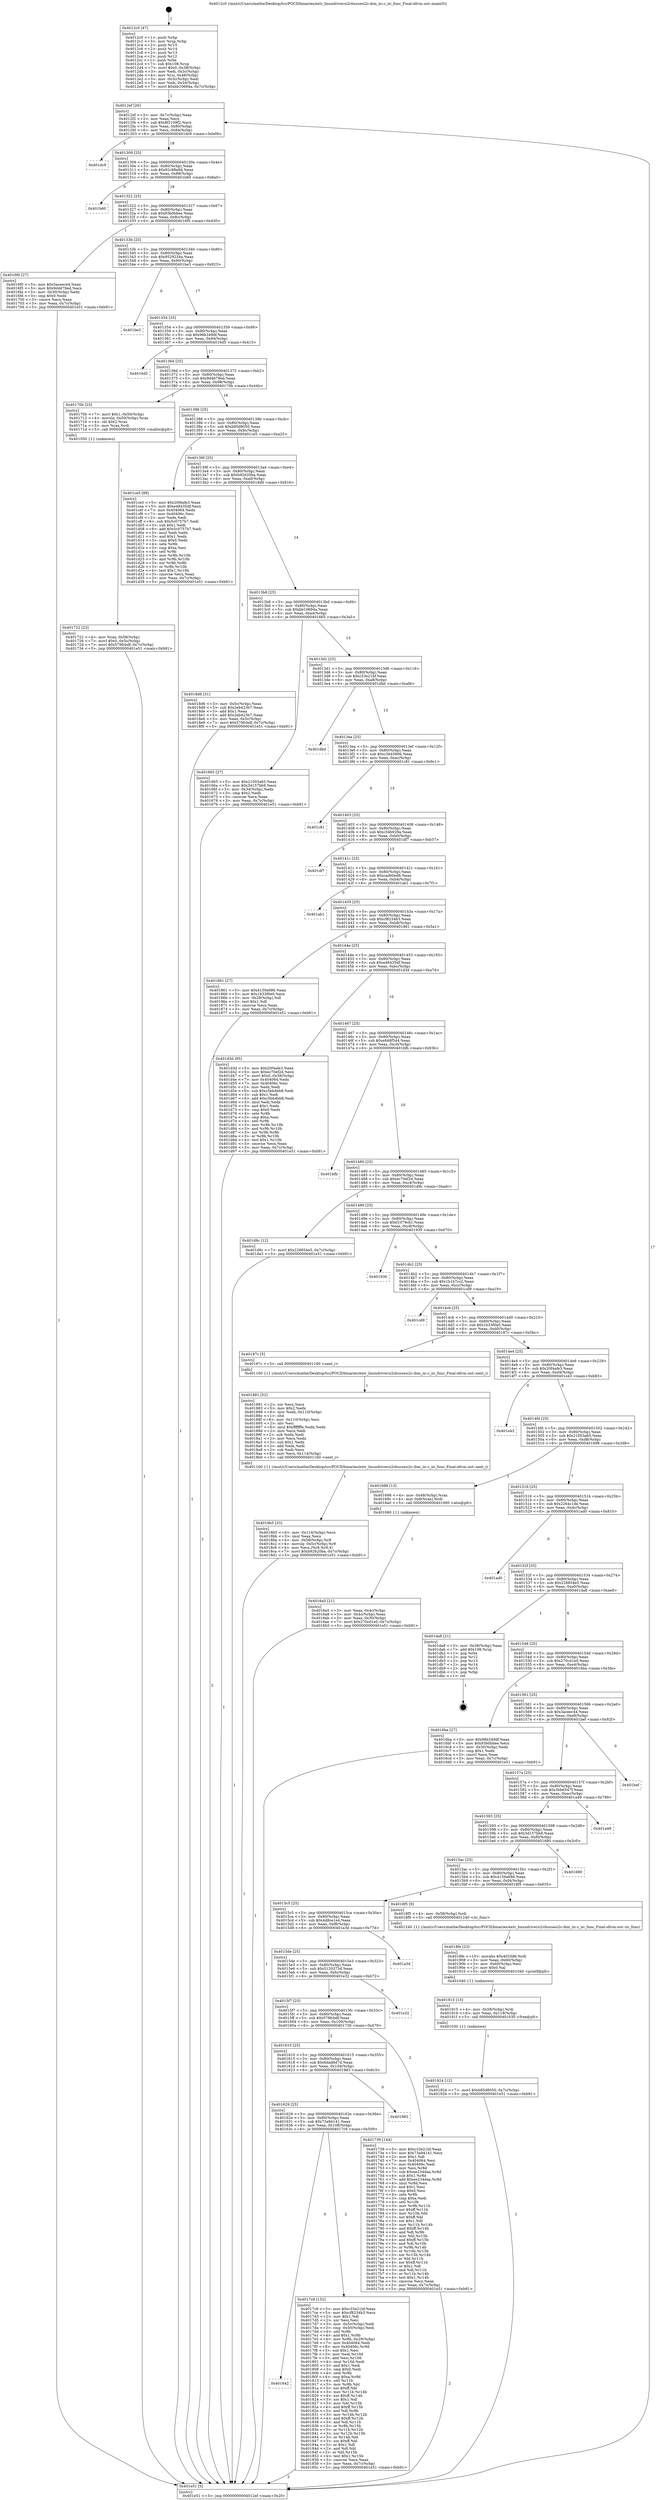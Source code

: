 digraph "0x4012c0" {
  label = "0x4012c0 (/mnt/c/Users/mathe/Desktop/tcc/POCII/binaries/extr_linuxdriversi2cbussesi2c-ibm_iic.c_iic_func_Final-ollvm.out::main(0))"
  labelloc = "t"
  node[shape=record]

  Entry [label="",width=0.3,height=0.3,shape=circle,fillcolor=black,style=filled]
  "0x4012ef" [label="{
     0x4012ef [26]\l
     | [instrs]\l
     &nbsp;&nbsp;0x4012ef \<+3\>: mov -0x7c(%rbp),%eax\l
     &nbsp;&nbsp;0x4012f2 \<+2\>: mov %eax,%ecx\l
     &nbsp;&nbsp;0x4012f4 \<+6\>: sub $0x8f2109f2,%ecx\l
     &nbsp;&nbsp;0x4012fa \<+3\>: mov %eax,-0x80(%rbp)\l
     &nbsp;&nbsp;0x4012fd \<+6\>: mov %ecx,-0x84(%rbp)\l
     &nbsp;&nbsp;0x401303 \<+6\>: je 0000000000401dc9 \<main+0xb09\>\l
  }"]
  "0x401dc9" [label="{
     0x401dc9\l
  }", style=dashed]
  "0x401309" [label="{
     0x401309 [25]\l
     | [instrs]\l
     &nbsp;&nbsp;0x401309 \<+5\>: jmp 000000000040130e \<main+0x4e\>\l
     &nbsp;&nbsp;0x40130e \<+3\>: mov -0x80(%rbp),%eax\l
     &nbsp;&nbsp;0x401311 \<+5\>: sub $0x92c98a9d,%eax\l
     &nbsp;&nbsp;0x401316 \<+6\>: mov %eax,-0x88(%rbp)\l
     &nbsp;&nbsp;0x40131c \<+6\>: je 0000000000401b60 \<main+0x8a0\>\l
  }"]
  Exit [label="",width=0.3,height=0.3,shape=circle,fillcolor=black,style=filled,peripheries=2]
  "0x401b60" [label="{
     0x401b60\l
  }", style=dashed]
  "0x401322" [label="{
     0x401322 [25]\l
     | [instrs]\l
     &nbsp;&nbsp;0x401322 \<+5\>: jmp 0000000000401327 \<main+0x67\>\l
     &nbsp;&nbsp;0x401327 \<+3\>: mov -0x80(%rbp),%eax\l
     &nbsp;&nbsp;0x40132a \<+5\>: sub $0x93b0bbee,%eax\l
     &nbsp;&nbsp;0x40132f \<+6\>: mov %eax,-0x8c(%rbp)\l
     &nbsp;&nbsp;0x401335 \<+6\>: je 00000000004016f0 \<main+0x430\>\l
  }"]
  "0x401924" [label="{
     0x401924 [12]\l
     | [instrs]\l
     &nbsp;&nbsp;0x401924 \<+7\>: movl $0xb85d8050,-0x7c(%rbp)\l
     &nbsp;&nbsp;0x40192b \<+5\>: jmp 0000000000401e51 \<main+0xb91\>\l
  }"]
  "0x4016f0" [label="{
     0x4016f0 [27]\l
     | [instrs]\l
     &nbsp;&nbsp;0x4016f0 \<+5\>: mov $0x3aceec44,%eax\l
     &nbsp;&nbsp;0x4016f5 \<+5\>: mov $0x9d4678ed,%ecx\l
     &nbsp;&nbsp;0x4016fa \<+3\>: mov -0x30(%rbp),%edx\l
     &nbsp;&nbsp;0x4016fd \<+3\>: cmp $0x0,%edx\l
     &nbsp;&nbsp;0x401700 \<+3\>: cmove %ecx,%eax\l
     &nbsp;&nbsp;0x401703 \<+3\>: mov %eax,-0x7c(%rbp)\l
     &nbsp;&nbsp;0x401706 \<+5\>: jmp 0000000000401e51 \<main+0xb91\>\l
  }"]
  "0x40133b" [label="{
     0x40133b [25]\l
     | [instrs]\l
     &nbsp;&nbsp;0x40133b \<+5\>: jmp 0000000000401340 \<main+0x80\>\l
     &nbsp;&nbsp;0x401340 \<+3\>: mov -0x80(%rbp),%eax\l
     &nbsp;&nbsp;0x401343 \<+5\>: sub $0x9529234a,%eax\l
     &nbsp;&nbsp;0x401348 \<+6\>: mov %eax,-0x90(%rbp)\l
     &nbsp;&nbsp;0x40134e \<+6\>: je 0000000000401be3 \<main+0x923\>\l
  }"]
  "0x401915" [label="{
     0x401915 [15]\l
     | [instrs]\l
     &nbsp;&nbsp;0x401915 \<+4\>: mov -0x58(%rbp),%rdi\l
     &nbsp;&nbsp;0x401919 \<+6\>: mov %eax,-0x118(%rbp)\l
     &nbsp;&nbsp;0x40191f \<+5\>: call 0000000000401030 \<free@plt\>\l
     | [calls]\l
     &nbsp;&nbsp;0x401030 \{1\} (unknown)\l
  }"]
  "0x401be3" [label="{
     0x401be3\l
  }", style=dashed]
  "0x401354" [label="{
     0x401354 [25]\l
     | [instrs]\l
     &nbsp;&nbsp;0x401354 \<+5\>: jmp 0000000000401359 \<main+0x99\>\l
     &nbsp;&nbsp;0x401359 \<+3\>: mov -0x80(%rbp),%eax\l
     &nbsp;&nbsp;0x40135c \<+5\>: sub $0x98b349df,%eax\l
     &nbsp;&nbsp;0x401361 \<+6\>: mov %eax,-0x94(%rbp)\l
     &nbsp;&nbsp;0x401367 \<+6\>: je 00000000004016d5 \<main+0x415\>\l
  }"]
  "0x4018fe" [label="{
     0x4018fe [23]\l
     | [instrs]\l
     &nbsp;&nbsp;0x4018fe \<+10\>: movabs $0x4020d6,%rdi\l
     &nbsp;&nbsp;0x401908 \<+3\>: mov %eax,-0x60(%rbp)\l
     &nbsp;&nbsp;0x40190b \<+3\>: mov -0x60(%rbp),%esi\l
     &nbsp;&nbsp;0x40190e \<+2\>: mov $0x0,%al\l
     &nbsp;&nbsp;0x401910 \<+5\>: call 0000000000401040 \<printf@plt\>\l
     | [calls]\l
     &nbsp;&nbsp;0x401040 \{1\} (unknown)\l
  }"]
  "0x4016d5" [label="{
     0x4016d5\l
  }", style=dashed]
  "0x40136d" [label="{
     0x40136d [25]\l
     | [instrs]\l
     &nbsp;&nbsp;0x40136d \<+5\>: jmp 0000000000401372 \<main+0xb2\>\l
     &nbsp;&nbsp;0x401372 \<+3\>: mov -0x80(%rbp),%eax\l
     &nbsp;&nbsp;0x401375 \<+5\>: sub $0x9d4678ed,%eax\l
     &nbsp;&nbsp;0x40137a \<+6\>: mov %eax,-0x98(%rbp)\l
     &nbsp;&nbsp;0x401380 \<+6\>: je 000000000040170b \<main+0x44b\>\l
  }"]
  "0x4018b5" [label="{
     0x4018b5 [33]\l
     | [instrs]\l
     &nbsp;&nbsp;0x4018b5 \<+6\>: mov -0x114(%rbp),%ecx\l
     &nbsp;&nbsp;0x4018bb \<+3\>: imul %eax,%ecx\l
     &nbsp;&nbsp;0x4018be \<+4\>: mov -0x58(%rbp),%r8\l
     &nbsp;&nbsp;0x4018c2 \<+4\>: movslq -0x5c(%rbp),%r9\l
     &nbsp;&nbsp;0x4018c6 \<+4\>: mov %ecx,(%r8,%r9,4)\l
     &nbsp;&nbsp;0x4018ca \<+7\>: movl $0xb92620ba,-0x7c(%rbp)\l
     &nbsp;&nbsp;0x4018d1 \<+5\>: jmp 0000000000401e51 \<main+0xb91\>\l
  }"]
  "0x40170b" [label="{
     0x40170b [23]\l
     | [instrs]\l
     &nbsp;&nbsp;0x40170b \<+7\>: movl $0x1,-0x50(%rbp)\l
     &nbsp;&nbsp;0x401712 \<+4\>: movslq -0x50(%rbp),%rax\l
     &nbsp;&nbsp;0x401716 \<+4\>: shl $0x2,%rax\l
     &nbsp;&nbsp;0x40171a \<+3\>: mov %rax,%rdi\l
     &nbsp;&nbsp;0x40171d \<+5\>: call 0000000000401050 \<malloc@plt\>\l
     | [calls]\l
     &nbsp;&nbsp;0x401050 \{1\} (unknown)\l
  }"]
  "0x401386" [label="{
     0x401386 [25]\l
     | [instrs]\l
     &nbsp;&nbsp;0x401386 \<+5\>: jmp 000000000040138b \<main+0xcb\>\l
     &nbsp;&nbsp;0x40138b \<+3\>: mov -0x80(%rbp),%eax\l
     &nbsp;&nbsp;0x40138e \<+5\>: sub $0xb85d8050,%eax\l
     &nbsp;&nbsp;0x401393 \<+6\>: mov %eax,-0x9c(%rbp)\l
     &nbsp;&nbsp;0x401399 \<+6\>: je 0000000000401ce5 \<main+0xa25\>\l
  }"]
  "0x401881" [label="{
     0x401881 [52]\l
     | [instrs]\l
     &nbsp;&nbsp;0x401881 \<+2\>: xor %ecx,%ecx\l
     &nbsp;&nbsp;0x401883 \<+5\>: mov $0x2,%edx\l
     &nbsp;&nbsp;0x401888 \<+6\>: mov %edx,-0x110(%rbp)\l
     &nbsp;&nbsp;0x40188e \<+1\>: cltd\l
     &nbsp;&nbsp;0x40188f \<+6\>: mov -0x110(%rbp),%esi\l
     &nbsp;&nbsp;0x401895 \<+2\>: idiv %esi\l
     &nbsp;&nbsp;0x401897 \<+6\>: imul $0xfffffffe,%edx,%edx\l
     &nbsp;&nbsp;0x40189d \<+2\>: mov %ecx,%edi\l
     &nbsp;&nbsp;0x40189f \<+2\>: sub %edx,%edi\l
     &nbsp;&nbsp;0x4018a1 \<+2\>: mov %ecx,%edx\l
     &nbsp;&nbsp;0x4018a3 \<+3\>: sub $0x1,%edx\l
     &nbsp;&nbsp;0x4018a6 \<+2\>: add %edx,%edi\l
     &nbsp;&nbsp;0x4018a8 \<+2\>: sub %edi,%ecx\l
     &nbsp;&nbsp;0x4018aa \<+6\>: mov %ecx,-0x114(%rbp)\l
     &nbsp;&nbsp;0x4018b0 \<+5\>: call 0000000000401160 \<next_i\>\l
     | [calls]\l
     &nbsp;&nbsp;0x401160 \{1\} (/mnt/c/Users/mathe/Desktop/tcc/POCII/binaries/extr_linuxdriversi2cbussesi2c-ibm_iic.c_iic_func_Final-ollvm.out::next_i)\l
  }"]
  "0x401ce5" [label="{
     0x401ce5 [88]\l
     | [instrs]\l
     &nbsp;&nbsp;0x401ce5 \<+5\>: mov $0x20f4afe3,%eax\l
     &nbsp;&nbsp;0x401cea \<+5\>: mov $0xe48435df,%ecx\l
     &nbsp;&nbsp;0x401cef \<+7\>: mov 0x404064,%edx\l
     &nbsp;&nbsp;0x401cf6 \<+7\>: mov 0x40406c,%esi\l
     &nbsp;&nbsp;0x401cfd \<+2\>: mov %edx,%edi\l
     &nbsp;&nbsp;0x401cff \<+6\>: sub $0x5c0757b7,%edi\l
     &nbsp;&nbsp;0x401d05 \<+3\>: sub $0x1,%edi\l
     &nbsp;&nbsp;0x401d08 \<+6\>: add $0x5c0757b7,%edi\l
     &nbsp;&nbsp;0x401d0e \<+3\>: imul %edi,%edx\l
     &nbsp;&nbsp;0x401d11 \<+3\>: and $0x1,%edx\l
     &nbsp;&nbsp;0x401d14 \<+3\>: cmp $0x0,%edx\l
     &nbsp;&nbsp;0x401d17 \<+4\>: sete %r8b\l
     &nbsp;&nbsp;0x401d1b \<+3\>: cmp $0xa,%esi\l
     &nbsp;&nbsp;0x401d1e \<+4\>: setl %r9b\l
     &nbsp;&nbsp;0x401d22 \<+3\>: mov %r8b,%r10b\l
     &nbsp;&nbsp;0x401d25 \<+3\>: and %r9b,%r10b\l
     &nbsp;&nbsp;0x401d28 \<+3\>: xor %r9b,%r8b\l
     &nbsp;&nbsp;0x401d2b \<+3\>: or %r8b,%r10b\l
     &nbsp;&nbsp;0x401d2e \<+4\>: test $0x1,%r10b\l
     &nbsp;&nbsp;0x401d32 \<+3\>: cmovne %ecx,%eax\l
     &nbsp;&nbsp;0x401d35 \<+3\>: mov %eax,-0x7c(%rbp)\l
     &nbsp;&nbsp;0x401d38 \<+5\>: jmp 0000000000401e51 \<main+0xb91\>\l
  }"]
  "0x40139f" [label="{
     0x40139f [25]\l
     | [instrs]\l
     &nbsp;&nbsp;0x40139f \<+5\>: jmp 00000000004013a4 \<main+0xe4\>\l
     &nbsp;&nbsp;0x4013a4 \<+3\>: mov -0x80(%rbp),%eax\l
     &nbsp;&nbsp;0x4013a7 \<+5\>: sub $0xb92620ba,%eax\l
     &nbsp;&nbsp;0x4013ac \<+6\>: mov %eax,-0xa0(%rbp)\l
     &nbsp;&nbsp;0x4013b2 \<+6\>: je 00000000004018d6 \<main+0x616\>\l
  }"]
  "0x401642" [label="{
     0x401642\l
  }", style=dashed]
  "0x4018d6" [label="{
     0x4018d6 [31]\l
     | [instrs]\l
     &nbsp;&nbsp;0x4018d6 \<+3\>: mov -0x5c(%rbp),%eax\l
     &nbsp;&nbsp;0x4018d9 \<+5\>: sub $0x2eb423b7,%eax\l
     &nbsp;&nbsp;0x4018de \<+3\>: add $0x1,%eax\l
     &nbsp;&nbsp;0x4018e1 \<+5\>: add $0x2eb423b7,%eax\l
     &nbsp;&nbsp;0x4018e6 \<+3\>: mov %eax,-0x5c(%rbp)\l
     &nbsp;&nbsp;0x4018e9 \<+7\>: movl $0x579fcbdf,-0x7c(%rbp)\l
     &nbsp;&nbsp;0x4018f0 \<+5\>: jmp 0000000000401e51 \<main+0xb91\>\l
  }"]
  "0x4013b8" [label="{
     0x4013b8 [25]\l
     | [instrs]\l
     &nbsp;&nbsp;0x4013b8 \<+5\>: jmp 00000000004013bd \<main+0xfd\>\l
     &nbsp;&nbsp;0x4013bd \<+3\>: mov -0x80(%rbp),%eax\l
     &nbsp;&nbsp;0x4013c0 \<+5\>: sub $0xbb10694a,%eax\l
     &nbsp;&nbsp;0x4013c5 \<+6\>: mov %eax,-0xa4(%rbp)\l
     &nbsp;&nbsp;0x4013cb \<+6\>: je 0000000000401665 \<main+0x3a5\>\l
  }"]
  "0x4017c9" [label="{
     0x4017c9 [152]\l
     | [instrs]\l
     &nbsp;&nbsp;0x4017c9 \<+5\>: mov $0xc33e21bf,%eax\l
     &nbsp;&nbsp;0x4017ce \<+5\>: mov $0xcf8234b3,%ecx\l
     &nbsp;&nbsp;0x4017d3 \<+2\>: mov $0x1,%dl\l
     &nbsp;&nbsp;0x4017d5 \<+2\>: xor %esi,%esi\l
     &nbsp;&nbsp;0x4017d7 \<+3\>: mov -0x5c(%rbp),%edi\l
     &nbsp;&nbsp;0x4017da \<+3\>: cmp -0x50(%rbp),%edi\l
     &nbsp;&nbsp;0x4017dd \<+4\>: setl %r8b\l
     &nbsp;&nbsp;0x4017e1 \<+4\>: and $0x1,%r8b\l
     &nbsp;&nbsp;0x4017e5 \<+4\>: mov %r8b,-0x29(%rbp)\l
     &nbsp;&nbsp;0x4017e9 \<+7\>: mov 0x404064,%edi\l
     &nbsp;&nbsp;0x4017f0 \<+8\>: mov 0x40406c,%r9d\l
     &nbsp;&nbsp;0x4017f8 \<+3\>: sub $0x1,%esi\l
     &nbsp;&nbsp;0x4017fb \<+3\>: mov %edi,%r10d\l
     &nbsp;&nbsp;0x4017fe \<+3\>: add %esi,%r10d\l
     &nbsp;&nbsp;0x401801 \<+4\>: imul %r10d,%edi\l
     &nbsp;&nbsp;0x401805 \<+3\>: and $0x1,%edi\l
     &nbsp;&nbsp;0x401808 \<+3\>: cmp $0x0,%edi\l
     &nbsp;&nbsp;0x40180b \<+4\>: sete %r8b\l
     &nbsp;&nbsp;0x40180f \<+4\>: cmp $0xa,%r9d\l
     &nbsp;&nbsp;0x401813 \<+4\>: setl %r11b\l
     &nbsp;&nbsp;0x401817 \<+3\>: mov %r8b,%bl\l
     &nbsp;&nbsp;0x40181a \<+3\>: xor $0xff,%bl\l
     &nbsp;&nbsp;0x40181d \<+3\>: mov %r11b,%r14b\l
     &nbsp;&nbsp;0x401820 \<+4\>: xor $0xff,%r14b\l
     &nbsp;&nbsp;0x401824 \<+3\>: xor $0x1,%dl\l
     &nbsp;&nbsp;0x401827 \<+3\>: mov %bl,%r15b\l
     &nbsp;&nbsp;0x40182a \<+4\>: and $0xff,%r15b\l
     &nbsp;&nbsp;0x40182e \<+3\>: and %dl,%r8b\l
     &nbsp;&nbsp;0x401831 \<+3\>: mov %r14b,%r12b\l
     &nbsp;&nbsp;0x401834 \<+4\>: and $0xff,%r12b\l
     &nbsp;&nbsp;0x401838 \<+3\>: and %dl,%r11b\l
     &nbsp;&nbsp;0x40183b \<+3\>: or %r8b,%r15b\l
     &nbsp;&nbsp;0x40183e \<+3\>: or %r11b,%r12b\l
     &nbsp;&nbsp;0x401841 \<+3\>: xor %r12b,%r15b\l
     &nbsp;&nbsp;0x401844 \<+3\>: or %r14b,%bl\l
     &nbsp;&nbsp;0x401847 \<+3\>: xor $0xff,%bl\l
     &nbsp;&nbsp;0x40184a \<+3\>: or $0x1,%dl\l
     &nbsp;&nbsp;0x40184d \<+2\>: and %dl,%bl\l
     &nbsp;&nbsp;0x40184f \<+3\>: or %bl,%r15b\l
     &nbsp;&nbsp;0x401852 \<+4\>: test $0x1,%r15b\l
     &nbsp;&nbsp;0x401856 \<+3\>: cmovne %ecx,%eax\l
     &nbsp;&nbsp;0x401859 \<+3\>: mov %eax,-0x7c(%rbp)\l
     &nbsp;&nbsp;0x40185c \<+5\>: jmp 0000000000401e51 \<main+0xb91\>\l
  }"]
  "0x401665" [label="{
     0x401665 [27]\l
     | [instrs]\l
     &nbsp;&nbsp;0x401665 \<+5\>: mov $0x21003a65,%eax\l
     &nbsp;&nbsp;0x40166a \<+5\>: mov $0x3d157bb9,%ecx\l
     &nbsp;&nbsp;0x40166f \<+3\>: mov -0x34(%rbp),%edx\l
     &nbsp;&nbsp;0x401672 \<+3\>: cmp $0x2,%edx\l
     &nbsp;&nbsp;0x401675 \<+3\>: cmovne %ecx,%eax\l
     &nbsp;&nbsp;0x401678 \<+3\>: mov %eax,-0x7c(%rbp)\l
     &nbsp;&nbsp;0x40167b \<+5\>: jmp 0000000000401e51 \<main+0xb91\>\l
  }"]
  "0x4013d1" [label="{
     0x4013d1 [25]\l
     | [instrs]\l
     &nbsp;&nbsp;0x4013d1 \<+5\>: jmp 00000000004013d6 \<main+0x116\>\l
     &nbsp;&nbsp;0x4013d6 \<+3\>: mov -0x80(%rbp),%eax\l
     &nbsp;&nbsp;0x4013d9 \<+5\>: sub $0xc33e21bf,%eax\l
     &nbsp;&nbsp;0x4013de \<+6\>: mov %eax,-0xa8(%rbp)\l
     &nbsp;&nbsp;0x4013e4 \<+6\>: je 0000000000401dbd \<main+0xafd\>\l
  }"]
  "0x401e51" [label="{
     0x401e51 [5]\l
     | [instrs]\l
     &nbsp;&nbsp;0x401e51 \<+5\>: jmp 00000000004012ef \<main+0x2f\>\l
  }"]
  "0x4012c0" [label="{
     0x4012c0 [47]\l
     | [instrs]\l
     &nbsp;&nbsp;0x4012c0 \<+1\>: push %rbp\l
     &nbsp;&nbsp;0x4012c1 \<+3\>: mov %rsp,%rbp\l
     &nbsp;&nbsp;0x4012c4 \<+2\>: push %r15\l
     &nbsp;&nbsp;0x4012c6 \<+2\>: push %r14\l
     &nbsp;&nbsp;0x4012c8 \<+2\>: push %r13\l
     &nbsp;&nbsp;0x4012ca \<+2\>: push %r12\l
     &nbsp;&nbsp;0x4012cc \<+1\>: push %rbx\l
     &nbsp;&nbsp;0x4012cd \<+7\>: sub $0x108,%rsp\l
     &nbsp;&nbsp;0x4012d4 \<+7\>: movl $0x0,-0x38(%rbp)\l
     &nbsp;&nbsp;0x4012db \<+3\>: mov %edi,-0x3c(%rbp)\l
     &nbsp;&nbsp;0x4012de \<+4\>: mov %rsi,-0x48(%rbp)\l
     &nbsp;&nbsp;0x4012e2 \<+3\>: mov -0x3c(%rbp),%edi\l
     &nbsp;&nbsp;0x4012e5 \<+3\>: mov %edi,-0x34(%rbp)\l
     &nbsp;&nbsp;0x4012e8 \<+7\>: movl $0xbb10694a,-0x7c(%rbp)\l
  }"]
  "0x401629" [label="{
     0x401629 [25]\l
     | [instrs]\l
     &nbsp;&nbsp;0x401629 \<+5\>: jmp 000000000040162e \<main+0x36e\>\l
     &nbsp;&nbsp;0x40162e \<+3\>: mov -0x80(%rbp),%eax\l
     &nbsp;&nbsp;0x401631 \<+5\>: sub $0x73a94141,%eax\l
     &nbsp;&nbsp;0x401636 \<+6\>: mov %eax,-0x108(%rbp)\l
     &nbsp;&nbsp;0x40163c \<+6\>: je 00000000004017c9 \<main+0x509\>\l
  }"]
  "0x401dbd" [label="{
     0x401dbd\l
  }", style=dashed]
  "0x4013ea" [label="{
     0x4013ea [25]\l
     | [instrs]\l
     &nbsp;&nbsp;0x4013ea \<+5\>: jmp 00000000004013ef \<main+0x12f\>\l
     &nbsp;&nbsp;0x4013ef \<+3\>: mov -0x80(%rbp),%eax\l
     &nbsp;&nbsp;0x4013f2 \<+5\>: sub $0xc3b45606,%eax\l
     &nbsp;&nbsp;0x4013f7 \<+6\>: mov %eax,-0xac(%rbp)\l
     &nbsp;&nbsp;0x4013fd \<+6\>: je 0000000000401c81 \<main+0x9c1\>\l
  }"]
  "0x401983" [label="{
     0x401983\l
  }", style=dashed]
  "0x401c81" [label="{
     0x401c81\l
  }", style=dashed]
  "0x401403" [label="{
     0x401403 [25]\l
     | [instrs]\l
     &nbsp;&nbsp;0x401403 \<+5\>: jmp 0000000000401408 \<main+0x148\>\l
     &nbsp;&nbsp;0x401408 \<+3\>: mov -0x80(%rbp),%eax\l
     &nbsp;&nbsp;0x40140b \<+5\>: sub $0xc54b929a,%eax\l
     &nbsp;&nbsp;0x401410 \<+6\>: mov %eax,-0xb0(%rbp)\l
     &nbsp;&nbsp;0x401416 \<+6\>: je 0000000000401df7 \<main+0xb37\>\l
  }"]
  "0x401610" [label="{
     0x401610 [25]\l
     | [instrs]\l
     &nbsp;&nbsp;0x401610 \<+5\>: jmp 0000000000401615 \<main+0x355\>\l
     &nbsp;&nbsp;0x401615 \<+3\>: mov -0x80(%rbp),%eax\l
     &nbsp;&nbsp;0x401618 \<+5\>: sub $0x6dad6d7d,%eax\l
     &nbsp;&nbsp;0x40161d \<+6\>: mov %eax,-0x104(%rbp)\l
     &nbsp;&nbsp;0x401623 \<+6\>: je 0000000000401983 \<main+0x6c3\>\l
  }"]
  "0x401df7" [label="{
     0x401df7\l
  }", style=dashed]
  "0x40141c" [label="{
     0x40141c [25]\l
     | [instrs]\l
     &nbsp;&nbsp;0x40141c \<+5\>: jmp 0000000000401421 \<main+0x161\>\l
     &nbsp;&nbsp;0x401421 \<+3\>: mov -0x80(%rbp),%eax\l
     &nbsp;&nbsp;0x401424 \<+5\>: sub $0xcad60ed8,%eax\l
     &nbsp;&nbsp;0x401429 \<+6\>: mov %eax,-0xb4(%rbp)\l
     &nbsp;&nbsp;0x40142f \<+6\>: je 0000000000401ab1 \<main+0x7f1\>\l
  }"]
  "0x401739" [label="{
     0x401739 [144]\l
     | [instrs]\l
     &nbsp;&nbsp;0x401739 \<+5\>: mov $0xc33e21bf,%eax\l
     &nbsp;&nbsp;0x40173e \<+5\>: mov $0x73a94141,%ecx\l
     &nbsp;&nbsp;0x401743 \<+2\>: mov $0x1,%dl\l
     &nbsp;&nbsp;0x401745 \<+7\>: mov 0x404064,%esi\l
     &nbsp;&nbsp;0x40174c \<+7\>: mov 0x40406c,%edi\l
     &nbsp;&nbsp;0x401753 \<+3\>: mov %esi,%r8d\l
     &nbsp;&nbsp;0x401756 \<+7\>: sub $0xee234daa,%r8d\l
     &nbsp;&nbsp;0x40175d \<+4\>: sub $0x1,%r8d\l
     &nbsp;&nbsp;0x401761 \<+7\>: add $0xee234daa,%r8d\l
     &nbsp;&nbsp;0x401768 \<+4\>: imul %r8d,%esi\l
     &nbsp;&nbsp;0x40176c \<+3\>: and $0x1,%esi\l
     &nbsp;&nbsp;0x40176f \<+3\>: cmp $0x0,%esi\l
     &nbsp;&nbsp;0x401772 \<+4\>: sete %r9b\l
     &nbsp;&nbsp;0x401776 \<+3\>: cmp $0xa,%edi\l
     &nbsp;&nbsp;0x401779 \<+4\>: setl %r10b\l
     &nbsp;&nbsp;0x40177d \<+3\>: mov %r9b,%r11b\l
     &nbsp;&nbsp;0x401780 \<+4\>: xor $0xff,%r11b\l
     &nbsp;&nbsp;0x401784 \<+3\>: mov %r10b,%bl\l
     &nbsp;&nbsp;0x401787 \<+3\>: xor $0xff,%bl\l
     &nbsp;&nbsp;0x40178a \<+3\>: xor $0x1,%dl\l
     &nbsp;&nbsp;0x40178d \<+3\>: mov %r11b,%r14b\l
     &nbsp;&nbsp;0x401790 \<+4\>: and $0xff,%r14b\l
     &nbsp;&nbsp;0x401794 \<+3\>: and %dl,%r9b\l
     &nbsp;&nbsp;0x401797 \<+3\>: mov %bl,%r15b\l
     &nbsp;&nbsp;0x40179a \<+4\>: and $0xff,%r15b\l
     &nbsp;&nbsp;0x40179e \<+3\>: and %dl,%r10b\l
     &nbsp;&nbsp;0x4017a1 \<+3\>: or %r9b,%r14b\l
     &nbsp;&nbsp;0x4017a4 \<+3\>: or %r10b,%r15b\l
     &nbsp;&nbsp;0x4017a7 \<+3\>: xor %r15b,%r14b\l
     &nbsp;&nbsp;0x4017aa \<+3\>: or %bl,%r11b\l
     &nbsp;&nbsp;0x4017ad \<+4\>: xor $0xff,%r11b\l
     &nbsp;&nbsp;0x4017b1 \<+3\>: or $0x1,%dl\l
     &nbsp;&nbsp;0x4017b4 \<+3\>: and %dl,%r11b\l
     &nbsp;&nbsp;0x4017b7 \<+3\>: or %r11b,%r14b\l
     &nbsp;&nbsp;0x4017ba \<+4\>: test $0x1,%r14b\l
     &nbsp;&nbsp;0x4017be \<+3\>: cmovne %ecx,%eax\l
     &nbsp;&nbsp;0x4017c1 \<+3\>: mov %eax,-0x7c(%rbp)\l
     &nbsp;&nbsp;0x4017c4 \<+5\>: jmp 0000000000401e51 \<main+0xb91\>\l
  }"]
  "0x401ab1" [label="{
     0x401ab1\l
  }", style=dashed]
  "0x401435" [label="{
     0x401435 [25]\l
     | [instrs]\l
     &nbsp;&nbsp;0x401435 \<+5\>: jmp 000000000040143a \<main+0x17a\>\l
     &nbsp;&nbsp;0x40143a \<+3\>: mov -0x80(%rbp),%eax\l
     &nbsp;&nbsp;0x40143d \<+5\>: sub $0xcf8234b3,%eax\l
     &nbsp;&nbsp;0x401442 \<+6\>: mov %eax,-0xb8(%rbp)\l
     &nbsp;&nbsp;0x401448 \<+6\>: je 0000000000401861 \<main+0x5a1\>\l
  }"]
  "0x4015f7" [label="{
     0x4015f7 [25]\l
     | [instrs]\l
     &nbsp;&nbsp;0x4015f7 \<+5\>: jmp 00000000004015fc \<main+0x33c\>\l
     &nbsp;&nbsp;0x4015fc \<+3\>: mov -0x80(%rbp),%eax\l
     &nbsp;&nbsp;0x4015ff \<+5\>: sub $0x579fcbdf,%eax\l
     &nbsp;&nbsp;0x401604 \<+6\>: mov %eax,-0x100(%rbp)\l
     &nbsp;&nbsp;0x40160a \<+6\>: je 0000000000401739 \<main+0x479\>\l
  }"]
  "0x401861" [label="{
     0x401861 [27]\l
     | [instrs]\l
     &nbsp;&nbsp;0x401861 \<+5\>: mov $0x4159a686,%eax\l
     &nbsp;&nbsp;0x401866 \<+5\>: mov $0x1b33f0e0,%ecx\l
     &nbsp;&nbsp;0x40186b \<+3\>: mov -0x29(%rbp),%dl\l
     &nbsp;&nbsp;0x40186e \<+3\>: test $0x1,%dl\l
     &nbsp;&nbsp;0x401871 \<+3\>: cmovne %ecx,%eax\l
     &nbsp;&nbsp;0x401874 \<+3\>: mov %eax,-0x7c(%rbp)\l
     &nbsp;&nbsp;0x401877 \<+5\>: jmp 0000000000401e51 \<main+0xb91\>\l
  }"]
  "0x40144e" [label="{
     0x40144e [25]\l
     | [instrs]\l
     &nbsp;&nbsp;0x40144e \<+5\>: jmp 0000000000401453 \<main+0x193\>\l
     &nbsp;&nbsp;0x401453 \<+3\>: mov -0x80(%rbp),%eax\l
     &nbsp;&nbsp;0x401456 \<+5\>: sub $0xe48435df,%eax\l
     &nbsp;&nbsp;0x40145b \<+6\>: mov %eax,-0xbc(%rbp)\l
     &nbsp;&nbsp;0x401461 \<+6\>: je 0000000000401d3d \<main+0xa7d\>\l
  }"]
  "0x401e32" [label="{
     0x401e32\l
  }", style=dashed]
  "0x401d3d" [label="{
     0x401d3d [95]\l
     | [instrs]\l
     &nbsp;&nbsp;0x401d3d \<+5\>: mov $0x20f4afe3,%eax\l
     &nbsp;&nbsp;0x401d42 \<+5\>: mov $0xec70ef2d,%ecx\l
     &nbsp;&nbsp;0x401d47 \<+7\>: movl $0x0,-0x38(%rbp)\l
     &nbsp;&nbsp;0x401d4e \<+7\>: mov 0x404064,%edx\l
     &nbsp;&nbsp;0x401d55 \<+7\>: mov 0x40406c,%esi\l
     &nbsp;&nbsp;0x401d5c \<+2\>: mov %edx,%edi\l
     &nbsp;&nbsp;0x401d5e \<+6\>: sub $0xc5bb4bb8,%edi\l
     &nbsp;&nbsp;0x401d64 \<+3\>: sub $0x1,%edi\l
     &nbsp;&nbsp;0x401d67 \<+6\>: add $0xc5bb4bb8,%edi\l
     &nbsp;&nbsp;0x401d6d \<+3\>: imul %edi,%edx\l
     &nbsp;&nbsp;0x401d70 \<+3\>: and $0x1,%edx\l
     &nbsp;&nbsp;0x401d73 \<+3\>: cmp $0x0,%edx\l
     &nbsp;&nbsp;0x401d76 \<+4\>: sete %r8b\l
     &nbsp;&nbsp;0x401d7a \<+3\>: cmp $0xa,%esi\l
     &nbsp;&nbsp;0x401d7d \<+4\>: setl %r9b\l
     &nbsp;&nbsp;0x401d81 \<+3\>: mov %r8b,%r10b\l
     &nbsp;&nbsp;0x401d84 \<+3\>: and %r9b,%r10b\l
     &nbsp;&nbsp;0x401d87 \<+3\>: xor %r9b,%r8b\l
     &nbsp;&nbsp;0x401d8a \<+3\>: or %r8b,%r10b\l
     &nbsp;&nbsp;0x401d8d \<+4\>: test $0x1,%r10b\l
     &nbsp;&nbsp;0x401d91 \<+3\>: cmovne %ecx,%eax\l
     &nbsp;&nbsp;0x401d94 \<+3\>: mov %eax,-0x7c(%rbp)\l
     &nbsp;&nbsp;0x401d97 \<+5\>: jmp 0000000000401e51 \<main+0xb91\>\l
  }"]
  "0x401467" [label="{
     0x401467 [25]\l
     | [instrs]\l
     &nbsp;&nbsp;0x401467 \<+5\>: jmp 000000000040146c \<main+0x1ac\>\l
     &nbsp;&nbsp;0x40146c \<+3\>: mov -0x80(%rbp),%eax\l
     &nbsp;&nbsp;0x40146f \<+5\>: sub $0xe848f544,%eax\l
     &nbsp;&nbsp;0x401474 \<+6\>: mov %eax,-0xc0(%rbp)\l
     &nbsp;&nbsp;0x40147a \<+6\>: je 0000000000401bfb \<main+0x93b\>\l
  }"]
  "0x4015de" [label="{
     0x4015de [25]\l
     | [instrs]\l
     &nbsp;&nbsp;0x4015de \<+5\>: jmp 00000000004015e3 \<main+0x323\>\l
     &nbsp;&nbsp;0x4015e3 \<+3\>: mov -0x80(%rbp),%eax\l
     &nbsp;&nbsp;0x4015e6 \<+5\>: sub $0x5120373d,%eax\l
     &nbsp;&nbsp;0x4015eb \<+6\>: mov %eax,-0xfc(%rbp)\l
     &nbsp;&nbsp;0x4015f1 \<+6\>: je 0000000000401e32 \<main+0xb72\>\l
  }"]
  "0x401bfb" [label="{
     0x401bfb\l
  }", style=dashed]
  "0x401480" [label="{
     0x401480 [25]\l
     | [instrs]\l
     &nbsp;&nbsp;0x401480 \<+5\>: jmp 0000000000401485 \<main+0x1c5\>\l
     &nbsp;&nbsp;0x401485 \<+3\>: mov -0x80(%rbp),%eax\l
     &nbsp;&nbsp;0x401488 \<+5\>: sub $0xec70ef2d,%eax\l
     &nbsp;&nbsp;0x40148d \<+6\>: mov %eax,-0xc4(%rbp)\l
     &nbsp;&nbsp;0x401493 \<+6\>: je 0000000000401d9c \<main+0xadc\>\l
  }"]
  "0x401a3d" [label="{
     0x401a3d\l
  }", style=dashed]
  "0x401d9c" [label="{
     0x401d9c [12]\l
     | [instrs]\l
     &nbsp;&nbsp;0x401d9c \<+7\>: movl $0x228854e5,-0x7c(%rbp)\l
     &nbsp;&nbsp;0x401da3 \<+5\>: jmp 0000000000401e51 \<main+0xb91\>\l
  }"]
  "0x401499" [label="{
     0x401499 [25]\l
     | [instrs]\l
     &nbsp;&nbsp;0x401499 \<+5\>: jmp 000000000040149e \<main+0x1de\>\l
     &nbsp;&nbsp;0x40149e \<+3\>: mov -0x80(%rbp),%eax\l
     &nbsp;&nbsp;0x4014a1 \<+5\>: sub $0xf1079cb1,%eax\l
     &nbsp;&nbsp;0x4014a6 \<+6\>: mov %eax,-0xc8(%rbp)\l
     &nbsp;&nbsp;0x4014ac \<+6\>: je 0000000000401930 \<main+0x670\>\l
  }"]
  "0x4015c5" [label="{
     0x4015c5 [25]\l
     | [instrs]\l
     &nbsp;&nbsp;0x4015c5 \<+5\>: jmp 00000000004015ca \<main+0x30a\>\l
     &nbsp;&nbsp;0x4015ca \<+3\>: mov -0x80(%rbp),%eax\l
     &nbsp;&nbsp;0x4015cd \<+5\>: sub $0x4d8ce1e4,%eax\l
     &nbsp;&nbsp;0x4015d2 \<+6\>: mov %eax,-0xf8(%rbp)\l
     &nbsp;&nbsp;0x4015d8 \<+6\>: je 0000000000401a3d \<main+0x77d\>\l
  }"]
  "0x401930" [label="{
     0x401930\l
  }", style=dashed]
  "0x4014b2" [label="{
     0x4014b2 [25]\l
     | [instrs]\l
     &nbsp;&nbsp;0x4014b2 \<+5\>: jmp 00000000004014b7 \<main+0x1f7\>\l
     &nbsp;&nbsp;0x4014b7 \<+3\>: mov -0x80(%rbp),%eax\l
     &nbsp;&nbsp;0x4014ba \<+5\>: sub $0x1b1b7cc2,%eax\l
     &nbsp;&nbsp;0x4014bf \<+6\>: mov %eax,-0xcc(%rbp)\l
     &nbsp;&nbsp;0x4014c5 \<+6\>: je 0000000000401cd9 \<main+0xa19\>\l
  }"]
  "0x4018f5" [label="{
     0x4018f5 [9]\l
     | [instrs]\l
     &nbsp;&nbsp;0x4018f5 \<+4\>: mov -0x58(%rbp),%rdi\l
     &nbsp;&nbsp;0x4018f9 \<+5\>: call 0000000000401240 \<iic_func\>\l
     | [calls]\l
     &nbsp;&nbsp;0x401240 \{1\} (/mnt/c/Users/mathe/Desktop/tcc/POCII/binaries/extr_linuxdriversi2cbussesi2c-ibm_iic.c_iic_func_Final-ollvm.out::iic_func)\l
  }"]
  "0x401cd9" [label="{
     0x401cd9\l
  }", style=dashed]
  "0x4014cb" [label="{
     0x4014cb [25]\l
     | [instrs]\l
     &nbsp;&nbsp;0x4014cb \<+5\>: jmp 00000000004014d0 \<main+0x210\>\l
     &nbsp;&nbsp;0x4014d0 \<+3\>: mov -0x80(%rbp),%eax\l
     &nbsp;&nbsp;0x4014d3 \<+5\>: sub $0x1b33f0e0,%eax\l
     &nbsp;&nbsp;0x4014d8 \<+6\>: mov %eax,-0xd0(%rbp)\l
     &nbsp;&nbsp;0x4014de \<+6\>: je 000000000040187c \<main+0x5bc\>\l
  }"]
  "0x4015ac" [label="{
     0x4015ac [25]\l
     | [instrs]\l
     &nbsp;&nbsp;0x4015ac \<+5\>: jmp 00000000004015b1 \<main+0x2f1\>\l
     &nbsp;&nbsp;0x4015b1 \<+3\>: mov -0x80(%rbp),%eax\l
     &nbsp;&nbsp;0x4015b4 \<+5\>: sub $0x4159a686,%eax\l
     &nbsp;&nbsp;0x4015b9 \<+6\>: mov %eax,-0xf4(%rbp)\l
     &nbsp;&nbsp;0x4015bf \<+6\>: je 00000000004018f5 \<main+0x635\>\l
  }"]
  "0x40187c" [label="{
     0x40187c [5]\l
     | [instrs]\l
     &nbsp;&nbsp;0x40187c \<+5\>: call 0000000000401160 \<next_i\>\l
     | [calls]\l
     &nbsp;&nbsp;0x401160 \{1\} (/mnt/c/Users/mathe/Desktop/tcc/POCII/binaries/extr_linuxdriversi2cbussesi2c-ibm_iic.c_iic_func_Final-ollvm.out::next_i)\l
  }"]
  "0x4014e4" [label="{
     0x4014e4 [25]\l
     | [instrs]\l
     &nbsp;&nbsp;0x4014e4 \<+5\>: jmp 00000000004014e9 \<main+0x229\>\l
     &nbsp;&nbsp;0x4014e9 \<+3\>: mov -0x80(%rbp),%eax\l
     &nbsp;&nbsp;0x4014ec \<+5\>: sub $0x20f4afe3,%eax\l
     &nbsp;&nbsp;0x4014f1 \<+6\>: mov %eax,-0xd4(%rbp)\l
     &nbsp;&nbsp;0x4014f7 \<+6\>: je 0000000000401e43 \<main+0xb83\>\l
  }"]
  "0x401680" [label="{
     0x401680\l
  }", style=dashed]
  "0x401e43" [label="{
     0x401e43\l
  }", style=dashed]
  "0x4014fd" [label="{
     0x4014fd [25]\l
     | [instrs]\l
     &nbsp;&nbsp;0x4014fd \<+5\>: jmp 0000000000401502 \<main+0x242\>\l
     &nbsp;&nbsp;0x401502 \<+3\>: mov -0x80(%rbp),%eax\l
     &nbsp;&nbsp;0x401505 \<+5\>: sub $0x21003a65,%eax\l
     &nbsp;&nbsp;0x40150a \<+6\>: mov %eax,-0xd8(%rbp)\l
     &nbsp;&nbsp;0x401510 \<+6\>: je 0000000000401698 \<main+0x3d8\>\l
  }"]
  "0x401593" [label="{
     0x401593 [25]\l
     | [instrs]\l
     &nbsp;&nbsp;0x401593 \<+5\>: jmp 0000000000401598 \<main+0x2d8\>\l
     &nbsp;&nbsp;0x401598 \<+3\>: mov -0x80(%rbp),%eax\l
     &nbsp;&nbsp;0x40159b \<+5\>: sub $0x3d157bb9,%eax\l
     &nbsp;&nbsp;0x4015a0 \<+6\>: mov %eax,-0xf0(%rbp)\l
     &nbsp;&nbsp;0x4015a6 \<+6\>: je 0000000000401680 \<main+0x3c0\>\l
  }"]
  "0x401698" [label="{
     0x401698 [13]\l
     | [instrs]\l
     &nbsp;&nbsp;0x401698 \<+4\>: mov -0x48(%rbp),%rax\l
     &nbsp;&nbsp;0x40169c \<+4\>: mov 0x8(%rax),%rdi\l
     &nbsp;&nbsp;0x4016a0 \<+5\>: call 0000000000401060 \<atoi@plt\>\l
     | [calls]\l
     &nbsp;&nbsp;0x401060 \{1\} (unknown)\l
  }"]
  "0x401516" [label="{
     0x401516 [25]\l
     | [instrs]\l
     &nbsp;&nbsp;0x401516 \<+5\>: jmp 000000000040151b \<main+0x25b\>\l
     &nbsp;&nbsp;0x40151b \<+3\>: mov -0x80(%rbp),%eax\l
     &nbsp;&nbsp;0x40151e \<+5\>: sub $0x2264c1de,%eax\l
     &nbsp;&nbsp;0x401523 \<+6\>: mov %eax,-0xdc(%rbp)\l
     &nbsp;&nbsp;0x401529 \<+6\>: je 0000000000401ad0 \<main+0x810\>\l
  }"]
  "0x4016a5" [label="{
     0x4016a5 [21]\l
     | [instrs]\l
     &nbsp;&nbsp;0x4016a5 \<+3\>: mov %eax,-0x4c(%rbp)\l
     &nbsp;&nbsp;0x4016a8 \<+3\>: mov -0x4c(%rbp),%eax\l
     &nbsp;&nbsp;0x4016ab \<+3\>: mov %eax,-0x30(%rbp)\l
     &nbsp;&nbsp;0x4016ae \<+7\>: movl $0x270cd1e0,-0x7c(%rbp)\l
     &nbsp;&nbsp;0x4016b5 \<+5\>: jmp 0000000000401e51 \<main+0xb91\>\l
  }"]
  "0x401a49" [label="{
     0x401a49\l
  }", style=dashed]
  "0x401ad0" [label="{
     0x401ad0\l
  }", style=dashed]
  "0x40152f" [label="{
     0x40152f [25]\l
     | [instrs]\l
     &nbsp;&nbsp;0x40152f \<+5\>: jmp 0000000000401534 \<main+0x274\>\l
     &nbsp;&nbsp;0x401534 \<+3\>: mov -0x80(%rbp),%eax\l
     &nbsp;&nbsp;0x401537 \<+5\>: sub $0x228854e5,%eax\l
     &nbsp;&nbsp;0x40153c \<+6\>: mov %eax,-0xe0(%rbp)\l
     &nbsp;&nbsp;0x401542 \<+6\>: je 0000000000401da8 \<main+0xae8\>\l
  }"]
  "0x40157a" [label="{
     0x40157a [25]\l
     | [instrs]\l
     &nbsp;&nbsp;0x40157a \<+5\>: jmp 000000000040157f \<main+0x2bf\>\l
     &nbsp;&nbsp;0x40157f \<+3\>: mov -0x80(%rbp),%eax\l
     &nbsp;&nbsp;0x401582 \<+5\>: sub $0x3bb6547f,%eax\l
     &nbsp;&nbsp;0x401587 \<+6\>: mov %eax,-0xec(%rbp)\l
     &nbsp;&nbsp;0x40158d \<+6\>: je 0000000000401a49 \<main+0x789\>\l
  }"]
  "0x401da8" [label="{
     0x401da8 [21]\l
     | [instrs]\l
     &nbsp;&nbsp;0x401da8 \<+3\>: mov -0x38(%rbp),%eax\l
     &nbsp;&nbsp;0x401dab \<+7\>: add $0x108,%rsp\l
     &nbsp;&nbsp;0x401db2 \<+1\>: pop %rbx\l
     &nbsp;&nbsp;0x401db3 \<+2\>: pop %r12\l
     &nbsp;&nbsp;0x401db5 \<+2\>: pop %r13\l
     &nbsp;&nbsp;0x401db7 \<+2\>: pop %r14\l
     &nbsp;&nbsp;0x401db9 \<+2\>: pop %r15\l
     &nbsp;&nbsp;0x401dbb \<+1\>: pop %rbp\l
     &nbsp;&nbsp;0x401dbc \<+1\>: ret\l
  }"]
  "0x401548" [label="{
     0x401548 [25]\l
     | [instrs]\l
     &nbsp;&nbsp;0x401548 \<+5\>: jmp 000000000040154d \<main+0x28d\>\l
     &nbsp;&nbsp;0x40154d \<+3\>: mov -0x80(%rbp),%eax\l
     &nbsp;&nbsp;0x401550 \<+5\>: sub $0x270cd1e0,%eax\l
     &nbsp;&nbsp;0x401555 \<+6\>: mov %eax,-0xe4(%rbp)\l
     &nbsp;&nbsp;0x40155b \<+6\>: je 00000000004016ba \<main+0x3fa\>\l
  }"]
  "0x401bef" [label="{
     0x401bef\l
  }", style=dashed]
  "0x4016ba" [label="{
     0x4016ba [27]\l
     | [instrs]\l
     &nbsp;&nbsp;0x4016ba \<+5\>: mov $0x98b349df,%eax\l
     &nbsp;&nbsp;0x4016bf \<+5\>: mov $0x93b0bbee,%ecx\l
     &nbsp;&nbsp;0x4016c4 \<+3\>: mov -0x30(%rbp),%edx\l
     &nbsp;&nbsp;0x4016c7 \<+3\>: cmp $0x1,%edx\l
     &nbsp;&nbsp;0x4016ca \<+3\>: cmovl %ecx,%eax\l
     &nbsp;&nbsp;0x4016cd \<+3\>: mov %eax,-0x7c(%rbp)\l
     &nbsp;&nbsp;0x4016d0 \<+5\>: jmp 0000000000401e51 \<main+0xb91\>\l
  }"]
  "0x401561" [label="{
     0x401561 [25]\l
     | [instrs]\l
     &nbsp;&nbsp;0x401561 \<+5\>: jmp 0000000000401566 \<main+0x2a6\>\l
     &nbsp;&nbsp;0x401566 \<+3\>: mov -0x80(%rbp),%eax\l
     &nbsp;&nbsp;0x401569 \<+5\>: sub $0x3aceec44,%eax\l
     &nbsp;&nbsp;0x40156e \<+6\>: mov %eax,-0xe8(%rbp)\l
     &nbsp;&nbsp;0x401574 \<+6\>: je 0000000000401bef \<main+0x92f\>\l
  }"]
  "0x401722" [label="{
     0x401722 [23]\l
     | [instrs]\l
     &nbsp;&nbsp;0x401722 \<+4\>: mov %rax,-0x58(%rbp)\l
     &nbsp;&nbsp;0x401726 \<+7\>: movl $0x0,-0x5c(%rbp)\l
     &nbsp;&nbsp;0x40172d \<+7\>: movl $0x579fcbdf,-0x7c(%rbp)\l
     &nbsp;&nbsp;0x401734 \<+5\>: jmp 0000000000401e51 \<main+0xb91\>\l
  }"]
  Entry -> "0x4012c0" [label=" 1"]
  "0x4012ef" -> "0x401dc9" [label=" 0"]
  "0x4012ef" -> "0x401309" [label=" 18"]
  "0x401da8" -> Exit [label=" 1"]
  "0x401309" -> "0x401b60" [label=" 0"]
  "0x401309" -> "0x401322" [label=" 18"]
  "0x401d9c" -> "0x401e51" [label=" 1"]
  "0x401322" -> "0x4016f0" [label=" 1"]
  "0x401322" -> "0x40133b" [label=" 17"]
  "0x401d3d" -> "0x401e51" [label=" 1"]
  "0x40133b" -> "0x401be3" [label=" 0"]
  "0x40133b" -> "0x401354" [label=" 17"]
  "0x401ce5" -> "0x401e51" [label=" 1"]
  "0x401354" -> "0x4016d5" [label=" 0"]
  "0x401354" -> "0x40136d" [label=" 17"]
  "0x401924" -> "0x401e51" [label=" 1"]
  "0x40136d" -> "0x40170b" [label=" 1"]
  "0x40136d" -> "0x401386" [label=" 16"]
  "0x401915" -> "0x401924" [label=" 1"]
  "0x401386" -> "0x401ce5" [label=" 1"]
  "0x401386" -> "0x40139f" [label=" 15"]
  "0x4018fe" -> "0x401915" [label=" 1"]
  "0x40139f" -> "0x4018d6" [label=" 1"]
  "0x40139f" -> "0x4013b8" [label=" 14"]
  "0x4018f5" -> "0x4018fe" [label=" 1"]
  "0x4013b8" -> "0x401665" [label=" 1"]
  "0x4013b8" -> "0x4013d1" [label=" 13"]
  "0x401665" -> "0x401e51" [label=" 1"]
  "0x4012c0" -> "0x4012ef" [label=" 1"]
  "0x401e51" -> "0x4012ef" [label=" 17"]
  "0x4018d6" -> "0x401e51" [label=" 1"]
  "0x4013d1" -> "0x401dbd" [label=" 0"]
  "0x4013d1" -> "0x4013ea" [label=" 13"]
  "0x401881" -> "0x4018b5" [label=" 1"]
  "0x4013ea" -> "0x401c81" [label=" 0"]
  "0x4013ea" -> "0x401403" [label=" 13"]
  "0x40187c" -> "0x401881" [label=" 1"]
  "0x401403" -> "0x401df7" [label=" 0"]
  "0x401403" -> "0x40141c" [label=" 13"]
  "0x4017c9" -> "0x401e51" [label=" 2"]
  "0x40141c" -> "0x401ab1" [label=" 0"]
  "0x40141c" -> "0x401435" [label=" 13"]
  "0x401629" -> "0x401642" [label=" 0"]
  "0x401435" -> "0x401861" [label=" 2"]
  "0x401435" -> "0x40144e" [label=" 11"]
  "0x4018b5" -> "0x401e51" [label=" 1"]
  "0x40144e" -> "0x401d3d" [label=" 1"]
  "0x40144e" -> "0x401467" [label=" 10"]
  "0x401610" -> "0x401629" [label=" 2"]
  "0x401467" -> "0x401bfb" [label=" 0"]
  "0x401467" -> "0x401480" [label=" 10"]
  "0x401861" -> "0x401e51" [label=" 2"]
  "0x401480" -> "0x401d9c" [label=" 1"]
  "0x401480" -> "0x401499" [label=" 9"]
  "0x401739" -> "0x401e51" [label=" 2"]
  "0x401499" -> "0x401930" [label=" 0"]
  "0x401499" -> "0x4014b2" [label=" 9"]
  "0x4015f7" -> "0x401739" [label=" 2"]
  "0x4014b2" -> "0x401cd9" [label=" 0"]
  "0x4014b2" -> "0x4014cb" [label=" 9"]
  "0x401629" -> "0x4017c9" [label=" 2"]
  "0x4014cb" -> "0x40187c" [label=" 1"]
  "0x4014cb" -> "0x4014e4" [label=" 8"]
  "0x4015de" -> "0x401e32" [label=" 0"]
  "0x4014e4" -> "0x401e43" [label=" 0"]
  "0x4014e4" -> "0x4014fd" [label=" 8"]
  "0x401610" -> "0x401983" [label=" 0"]
  "0x4014fd" -> "0x401698" [label=" 1"]
  "0x4014fd" -> "0x401516" [label=" 7"]
  "0x401698" -> "0x4016a5" [label=" 1"]
  "0x4016a5" -> "0x401e51" [label=" 1"]
  "0x4015c5" -> "0x401a3d" [label=" 0"]
  "0x401516" -> "0x401ad0" [label=" 0"]
  "0x401516" -> "0x40152f" [label=" 7"]
  "0x4015f7" -> "0x401610" [label=" 2"]
  "0x40152f" -> "0x401da8" [label=" 1"]
  "0x40152f" -> "0x401548" [label=" 6"]
  "0x4015ac" -> "0x4018f5" [label=" 1"]
  "0x401548" -> "0x4016ba" [label=" 1"]
  "0x401548" -> "0x401561" [label=" 5"]
  "0x4016ba" -> "0x401e51" [label=" 1"]
  "0x4016f0" -> "0x401e51" [label=" 1"]
  "0x40170b" -> "0x401722" [label=" 1"]
  "0x401722" -> "0x401e51" [label=" 1"]
  "0x4015de" -> "0x4015f7" [label=" 4"]
  "0x401561" -> "0x401bef" [label=" 0"]
  "0x401561" -> "0x40157a" [label=" 5"]
  "0x4015ac" -> "0x4015c5" [label=" 4"]
  "0x40157a" -> "0x401a49" [label=" 0"]
  "0x40157a" -> "0x401593" [label=" 5"]
  "0x4015c5" -> "0x4015de" [label=" 4"]
  "0x401593" -> "0x401680" [label=" 0"]
  "0x401593" -> "0x4015ac" [label=" 5"]
}

